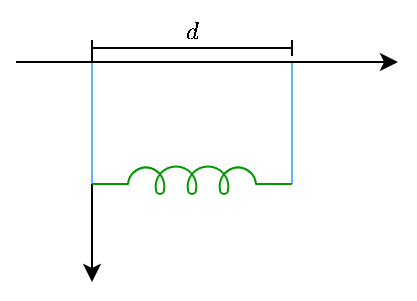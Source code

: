 <mxfile version="26.2.2">
  <diagram name="Pagina-1" id="krED3sJsANVDu5ko0I0Z">
    <mxGraphModel dx="571" dy="336" grid="1" gridSize="10" guides="1" tooltips="1" connect="1" arrows="1" fold="1" page="1" pageScale="1" pageWidth="827" pageHeight="1169" math="1" shadow="0">
      <root>
        <mxCell id="0" />
        <mxCell id="1" parent="0" />
        <mxCell id="thDztx1oCbpW_m3j3_wX-14" value="" style="endArrow=classic;html=1;rounded=0;" parent="1" edge="1">
          <mxGeometry width="50" height="50" relative="1" as="geometry">
            <mxPoint x="324" y="199" as="sourcePoint" />
            <mxPoint x="324" y="319" as="targetPoint" />
          </mxGeometry>
        </mxCell>
        <mxCell id="thDztx1oCbpW_m3j3_wX-3" value="" style="endArrow=none;html=1;rounded=0;fillColor=#dae8fc;strokeColor=#66B2FF;exitX=0;exitY=0.5;exitDx=0;exitDy=0;exitPerimeter=0;" parent="1" edge="1">
          <mxGeometry width="50" height="50" relative="1" as="geometry">
            <mxPoint x="324" y="270" as="sourcePoint" />
            <mxPoint x="324" y="209" as="targetPoint" />
          </mxGeometry>
        </mxCell>
        <mxCell id="thDztx1oCbpW_m3j3_wX-4" value="" style="endArrow=none;html=1;rounded=0;fillColor=#dae8fc;strokeColor=#66B2FF;exitX=1;exitY=0.5;exitDx=0;exitDy=0;exitPerimeter=0;" parent="1" edge="1">
          <mxGeometry width="50" height="50" relative="1" as="geometry">
            <mxPoint x="424" y="270" as="sourcePoint" />
            <mxPoint x="424" y="209" as="targetPoint" />
          </mxGeometry>
        </mxCell>
        <mxCell id="thDztx1oCbpW_m3j3_wX-9" value="" style="endArrow=baseDash;startArrow=baseDash;html=1;rounded=0;startFill=0;endFill=0;" parent="1" edge="1">
          <mxGeometry width="50" height="50" relative="1" as="geometry">
            <mxPoint x="324" y="202" as="sourcePoint" />
            <mxPoint x="424" y="202" as="targetPoint" />
          </mxGeometry>
        </mxCell>
        <mxCell id="thDztx1oCbpW_m3j3_wX-10" value="$$d$$" style="text;html=1;align=center;verticalAlign=middle;resizable=0;points=[];autosize=1;strokeColor=none;fillColor=none;fontFamily=Times New Roman;" parent="1" vertex="1">
          <mxGeometry x="349" y="178" width="50" height="30" as="geometry" />
        </mxCell>
        <mxCell id="thDztx1oCbpW_m3j3_wX-13" value="" style="endArrow=classic;html=1;rounded=0;" parent="1" edge="1">
          <mxGeometry width="50" height="50" relative="1" as="geometry">
            <mxPoint x="286" y="209" as="sourcePoint" />
            <mxPoint x="477" y="209" as="targetPoint" />
          </mxGeometry>
        </mxCell>
        <mxCell id="1QDhz59vTBPpAG6Zwt3L-1" value="" style="pointerEvents=1;verticalLabelPosition=bottom;shadow=0;dashed=0;align=center;html=1;verticalAlign=top;shape=mxgraph.electrical.inductors.inductor_5;strokeColor=#009900;" vertex="1" parent="1">
          <mxGeometry x="324" y="261" width="100" height="14" as="geometry" />
        </mxCell>
      </root>
    </mxGraphModel>
  </diagram>
</mxfile>
